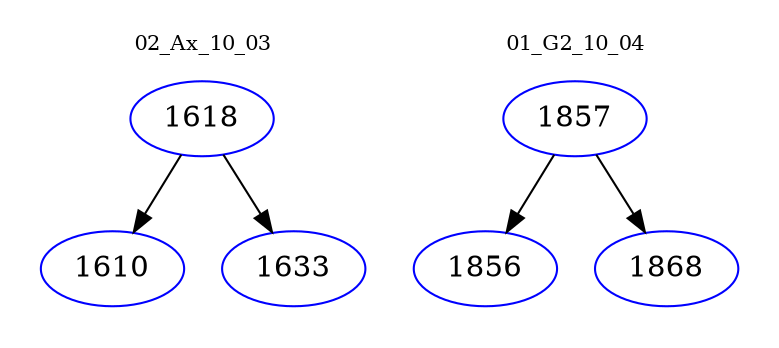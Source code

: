 digraph{
subgraph cluster_0 {
color = white
label = "02_Ax_10_03";
fontsize=10;
T0_1618 [label="1618", color="blue"]
T0_1618 -> T0_1610 [color="black"]
T0_1610 [label="1610", color="blue"]
T0_1618 -> T0_1633 [color="black"]
T0_1633 [label="1633", color="blue"]
}
subgraph cluster_1 {
color = white
label = "01_G2_10_04";
fontsize=10;
T1_1857 [label="1857", color="blue"]
T1_1857 -> T1_1856 [color="black"]
T1_1856 [label="1856", color="blue"]
T1_1857 -> T1_1868 [color="black"]
T1_1868 [label="1868", color="blue"]
}
}
